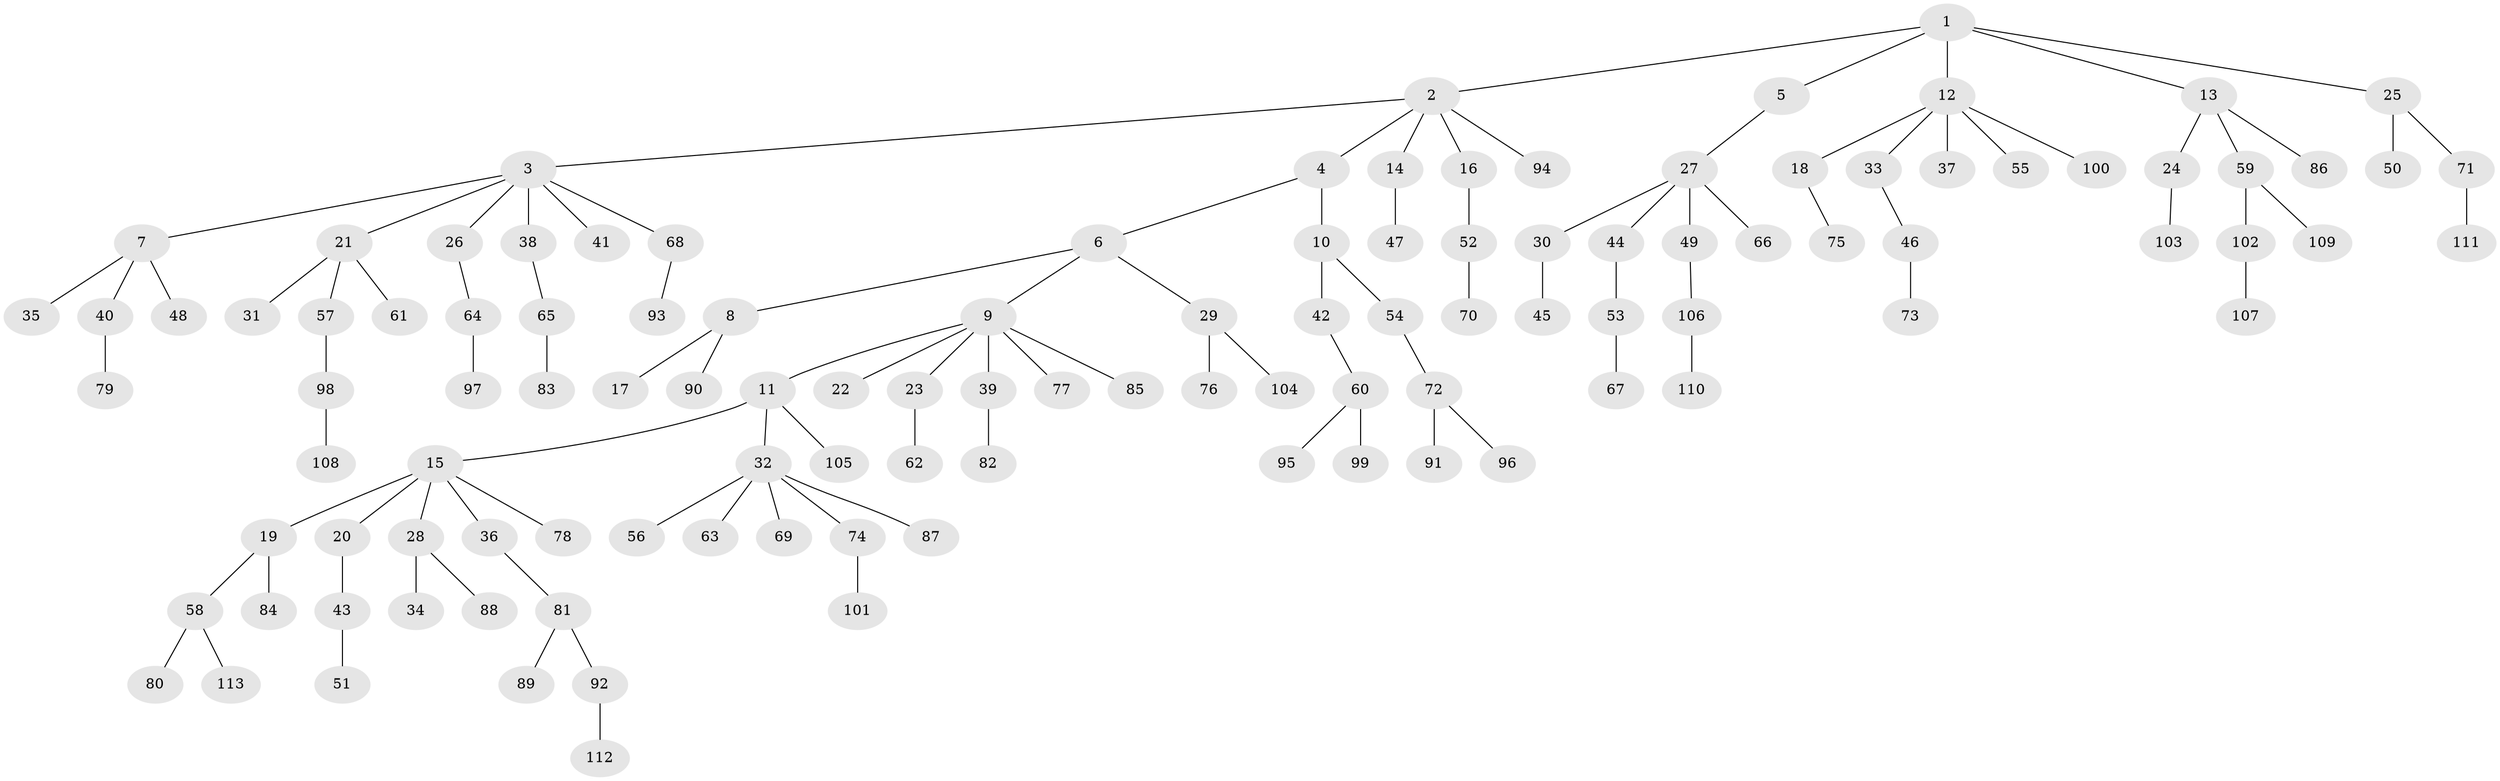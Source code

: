 // Generated by graph-tools (version 1.1) at 2025/11/02/27/25 16:11:26]
// undirected, 113 vertices, 112 edges
graph export_dot {
graph [start="1"]
  node [color=gray90,style=filled];
  1;
  2;
  3;
  4;
  5;
  6;
  7;
  8;
  9;
  10;
  11;
  12;
  13;
  14;
  15;
  16;
  17;
  18;
  19;
  20;
  21;
  22;
  23;
  24;
  25;
  26;
  27;
  28;
  29;
  30;
  31;
  32;
  33;
  34;
  35;
  36;
  37;
  38;
  39;
  40;
  41;
  42;
  43;
  44;
  45;
  46;
  47;
  48;
  49;
  50;
  51;
  52;
  53;
  54;
  55;
  56;
  57;
  58;
  59;
  60;
  61;
  62;
  63;
  64;
  65;
  66;
  67;
  68;
  69;
  70;
  71;
  72;
  73;
  74;
  75;
  76;
  77;
  78;
  79;
  80;
  81;
  82;
  83;
  84;
  85;
  86;
  87;
  88;
  89;
  90;
  91;
  92;
  93;
  94;
  95;
  96;
  97;
  98;
  99;
  100;
  101;
  102;
  103;
  104;
  105;
  106;
  107;
  108;
  109;
  110;
  111;
  112;
  113;
  1 -- 2;
  1 -- 5;
  1 -- 12;
  1 -- 13;
  1 -- 25;
  2 -- 3;
  2 -- 4;
  2 -- 14;
  2 -- 16;
  2 -- 94;
  3 -- 7;
  3 -- 21;
  3 -- 26;
  3 -- 38;
  3 -- 41;
  3 -- 68;
  4 -- 6;
  4 -- 10;
  5 -- 27;
  6 -- 8;
  6 -- 9;
  6 -- 29;
  7 -- 35;
  7 -- 40;
  7 -- 48;
  8 -- 17;
  8 -- 90;
  9 -- 11;
  9 -- 22;
  9 -- 23;
  9 -- 39;
  9 -- 77;
  9 -- 85;
  10 -- 42;
  10 -- 54;
  11 -- 15;
  11 -- 32;
  11 -- 105;
  12 -- 18;
  12 -- 33;
  12 -- 37;
  12 -- 55;
  12 -- 100;
  13 -- 24;
  13 -- 59;
  13 -- 86;
  14 -- 47;
  15 -- 19;
  15 -- 20;
  15 -- 28;
  15 -- 36;
  15 -- 78;
  16 -- 52;
  18 -- 75;
  19 -- 58;
  19 -- 84;
  20 -- 43;
  21 -- 31;
  21 -- 57;
  21 -- 61;
  23 -- 62;
  24 -- 103;
  25 -- 50;
  25 -- 71;
  26 -- 64;
  27 -- 30;
  27 -- 44;
  27 -- 49;
  27 -- 66;
  28 -- 34;
  28 -- 88;
  29 -- 76;
  29 -- 104;
  30 -- 45;
  32 -- 56;
  32 -- 63;
  32 -- 69;
  32 -- 74;
  32 -- 87;
  33 -- 46;
  36 -- 81;
  38 -- 65;
  39 -- 82;
  40 -- 79;
  42 -- 60;
  43 -- 51;
  44 -- 53;
  46 -- 73;
  49 -- 106;
  52 -- 70;
  53 -- 67;
  54 -- 72;
  57 -- 98;
  58 -- 80;
  58 -- 113;
  59 -- 102;
  59 -- 109;
  60 -- 95;
  60 -- 99;
  64 -- 97;
  65 -- 83;
  68 -- 93;
  71 -- 111;
  72 -- 91;
  72 -- 96;
  74 -- 101;
  81 -- 89;
  81 -- 92;
  92 -- 112;
  98 -- 108;
  102 -- 107;
  106 -- 110;
}
